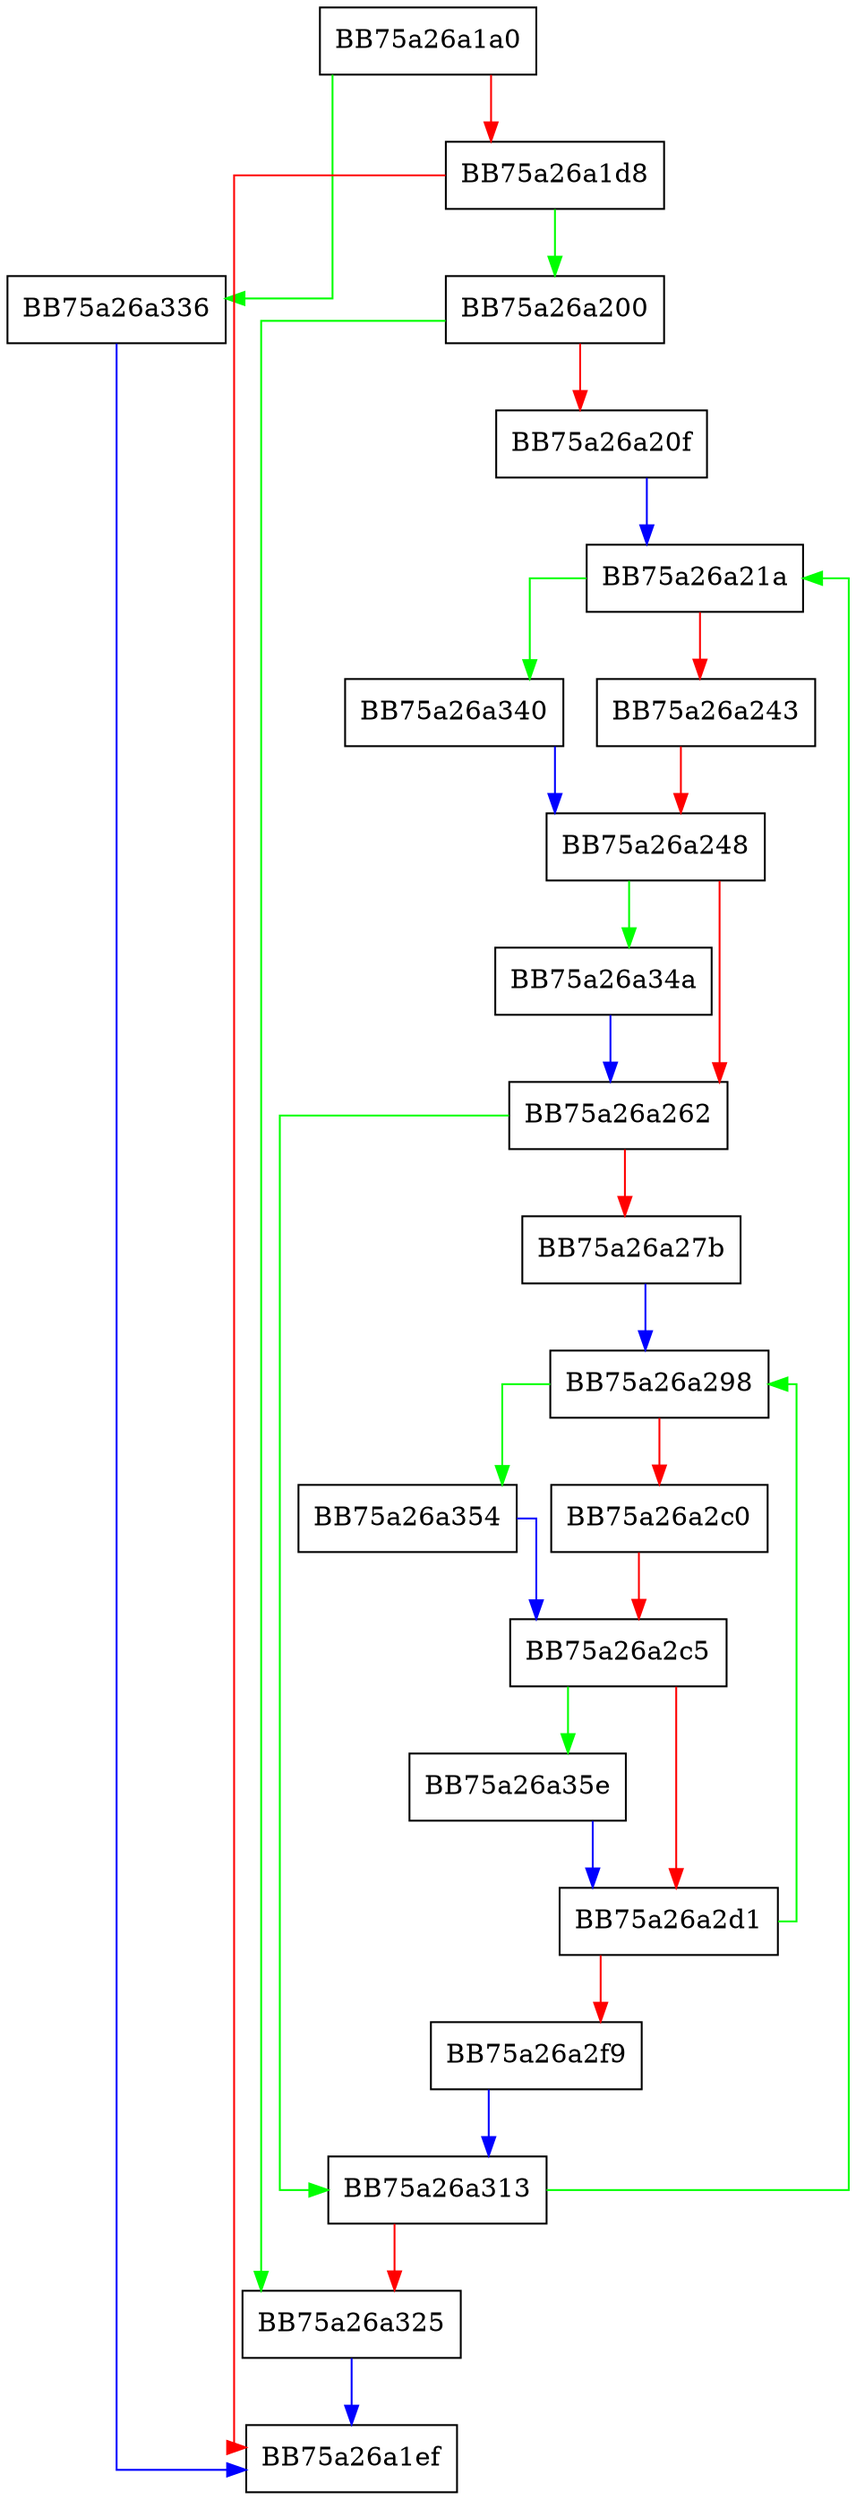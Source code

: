 digraph buildCluster {
  node [shape="box"];
  graph [splines=ortho];
  BB75a26a1a0 -> BB75a26a336 [color="green"];
  BB75a26a1a0 -> BB75a26a1d8 [color="red"];
  BB75a26a1d8 -> BB75a26a200 [color="green"];
  BB75a26a1d8 -> BB75a26a1ef [color="red"];
  BB75a26a200 -> BB75a26a325 [color="green"];
  BB75a26a200 -> BB75a26a20f [color="red"];
  BB75a26a20f -> BB75a26a21a [color="blue"];
  BB75a26a21a -> BB75a26a340 [color="green"];
  BB75a26a21a -> BB75a26a243 [color="red"];
  BB75a26a243 -> BB75a26a248 [color="red"];
  BB75a26a248 -> BB75a26a34a [color="green"];
  BB75a26a248 -> BB75a26a262 [color="red"];
  BB75a26a262 -> BB75a26a313 [color="green"];
  BB75a26a262 -> BB75a26a27b [color="red"];
  BB75a26a27b -> BB75a26a298 [color="blue"];
  BB75a26a298 -> BB75a26a354 [color="green"];
  BB75a26a298 -> BB75a26a2c0 [color="red"];
  BB75a26a2c0 -> BB75a26a2c5 [color="red"];
  BB75a26a2c5 -> BB75a26a35e [color="green"];
  BB75a26a2c5 -> BB75a26a2d1 [color="red"];
  BB75a26a2d1 -> BB75a26a298 [color="green"];
  BB75a26a2d1 -> BB75a26a2f9 [color="red"];
  BB75a26a2f9 -> BB75a26a313 [color="blue"];
  BB75a26a313 -> BB75a26a21a [color="green"];
  BB75a26a313 -> BB75a26a325 [color="red"];
  BB75a26a325 -> BB75a26a1ef [color="blue"];
  BB75a26a336 -> BB75a26a1ef [color="blue"];
  BB75a26a340 -> BB75a26a248 [color="blue"];
  BB75a26a34a -> BB75a26a262 [color="blue"];
  BB75a26a354 -> BB75a26a2c5 [color="blue"];
  BB75a26a35e -> BB75a26a2d1 [color="blue"];
}